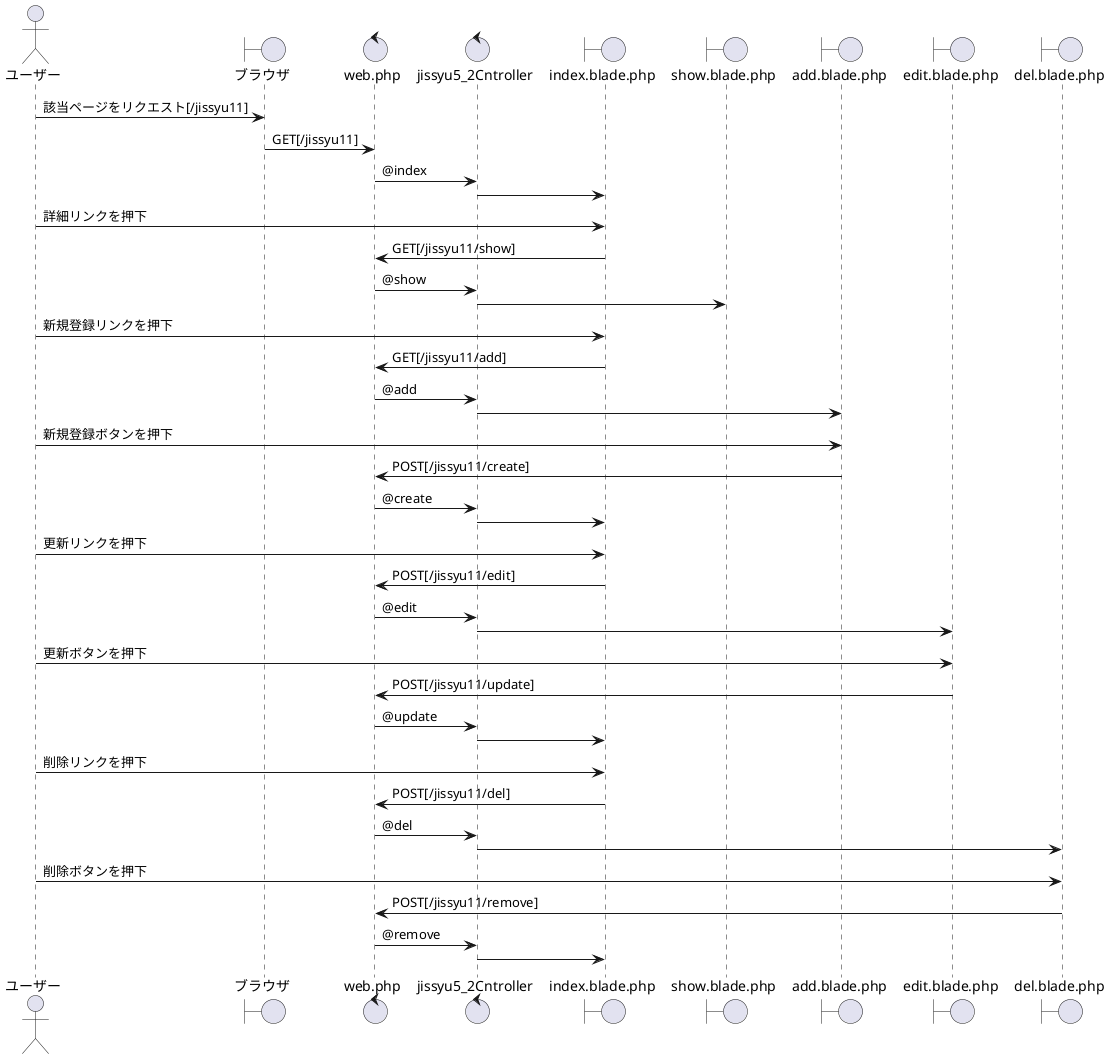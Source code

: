 @startuml 実習問題5-1
    actor ユーザー as a
    boundary ブラウザ as b
    control web.php as c
    control jissyu5_2Cntroller as d
    boundary index.blade.php as e
    boundary show.blade.php as f
    boundary add.blade.php as g
    boundary edit.blade.php as h
    boundary del.blade.php as i

    a -> b: 該当ページをリクエスト[/jissyu11]
    b -> c: GET[/jissyu11]
    c -> d: @index
    d -> e
    a -> e:詳細リンクを押下
    e -> c:GET[/jissyu11/show]
    c -> d: @show
    d -> f

    a -> e:新規登録リンクを押下
    e -> c:GET[/jissyu11/add]
    c -> d: @add
    d -> g

    a -> g:新規登録ボタンを押下
    g -> c:POST[/jissyu11/create]
    c -> d: @create
    d -> e

    a -> e:更新リンクを押下
    e -> c:POST[/jissyu11/edit]
    c -> d: @edit
    d -> h

    a -> h:更新ボタンを押下
    h -> c:POST[/jissyu11/update]
    c -> d: @update
    d -> e

    a -> e:削除リンクを押下
    e -> c:POST[/jissyu11/del]
    c -> d: @del
    d -> i

    a -> i:削除ボタンを押下
    i -> c:POST[/jissyu11/remove]
    c -> d: @remove
    d -> e

@enduml